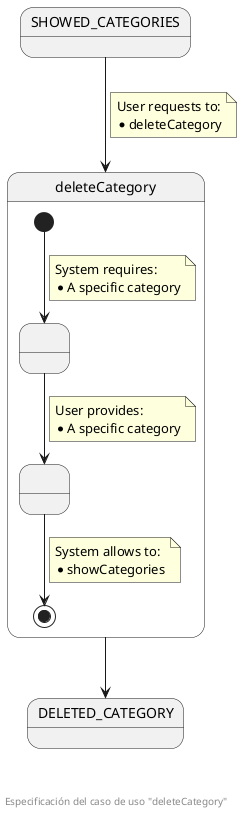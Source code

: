 @startuml
state SHOWED_CATEGORIES
state deleteCategory {
  state " " as pendingCategory
  state " " as providedCategory
  [*] --> pendingCategory
  note on link
    System requires:
    * A specific category
  end note
  pendingCategory --> providedCategory
  note on link
    User provides:
    * A specific category
  end note
  providedCategory --> [*]
  note on link
    System allows to:
    * showCategories
  end note
}
state DELETED_CATEGORY

SHOWED_CATEGORIES --> deleteCategory
note on link
  User requests to:
  * deleteCategory
end note

deleteCategory --> DELETED_CATEGORY

footer \n\n\n Especificación del caso de uso "deleteCategory"
@enduml
